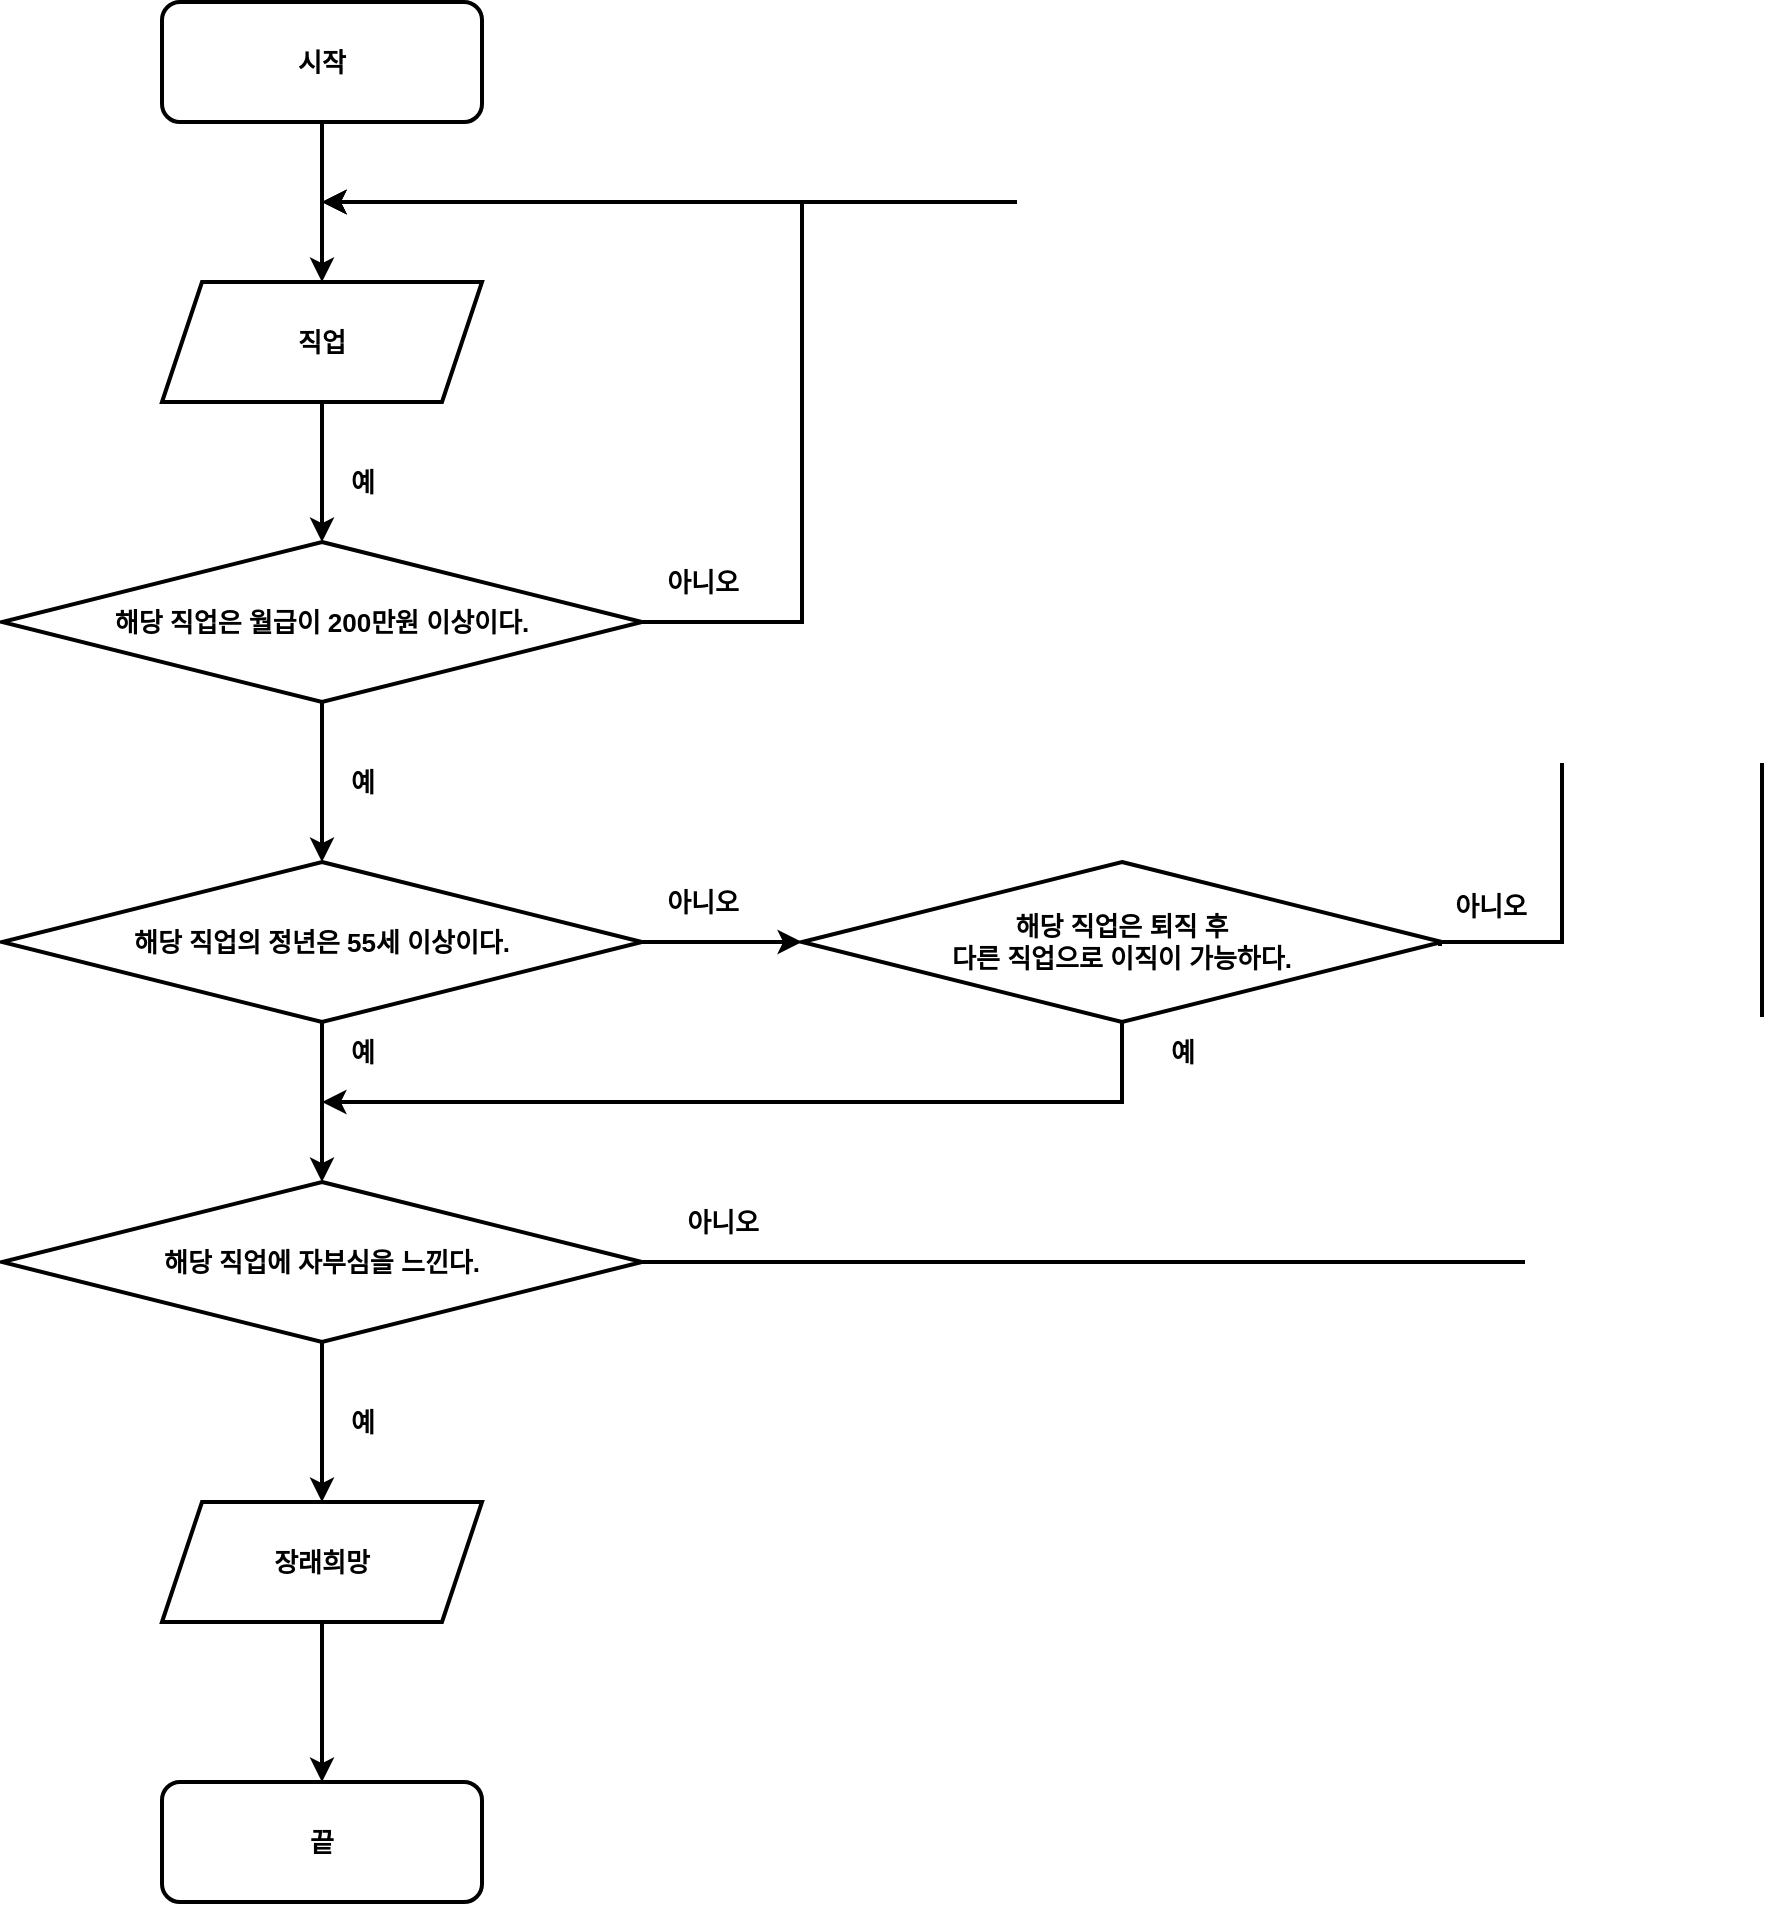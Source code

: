 <mxfile version="18.0.0" type="github">
  <diagram id="dY5NEKh69HTQG62HvOCs" name="Page-1">
    <mxGraphModel dx="1113" dy="759" grid="1" gridSize="10" guides="1" tooltips="1" connect="1" arrows="1" fold="1" page="1" pageScale="1" pageWidth="827" pageHeight="1169" math="0" shadow="0">
      <root>
        <mxCell id="0" />
        <mxCell id="1" parent="0" />
        <mxCell id="hw9l8M9zKiVp5u34tarP-13" value="" style="edgeStyle=orthogonalEdgeStyle;rounded=0;orthogonalLoop=1;jettySize=auto;html=1;strokeWidth=2;fontStyle=1;fontSize=13;" edge="1" parent="1" source="hw9l8M9zKiVp5u34tarP-1" target="hw9l8M9zKiVp5u34tarP-12">
          <mxGeometry relative="1" as="geometry" />
        </mxCell>
        <mxCell id="hw9l8M9zKiVp5u34tarP-1" value="시작" style="rounded=1;whiteSpace=wrap;html=1;strokeWidth=2;fontStyle=1;fontSize=13;" vertex="1" parent="1">
          <mxGeometry x="120" y="40" width="160" height="60" as="geometry" />
        </mxCell>
        <mxCell id="hw9l8M9zKiVp5u34tarP-11" value="" style="edgeStyle=segmentEdgeStyle;endArrow=classic;html=1;rounded=0;strokeWidth=2;fontStyle=1;fontSize=13;" edge="1" parent="1">
          <mxGeometry width="50" height="50" relative="1" as="geometry">
            <mxPoint x="360" y="350" as="sourcePoint" />
            <mxPoint x="200" y="140" as="targetPoint" />
            <Array as="points">
              <mxPoint x="440" y="350" />
              <mxPoint x="440" y="140" />
            </Array>
          </mxGeometry>
        </mxCell>
        <mxCell id="hw9l8M9zKiVp5u34tarP-16" value="" style="edgeStyle=orthogonalEdgeStyle;rounded=0;orthogonalLoop=1;jettySize=auto;html=1;strokeWidth=2;fontStyle=1;fontSize=13;" edge="1" parent="1" source="hw9l8M9zKiVp5u34tarP-12" target="hw9l8M9zKiVp5u34tarP-15">
          <mxGeometry relative="1" as="geometry" />
        </mxCell>
        <mxCell id="hw9l8M9zKiVp5u34tarP-12" value="직업" style="shape=parallelogram;perimeter=parallelogramPerimeter;whiteSpace=wrap;html=1;fixedSize=1;rounded=0;strokeWidth=2;fontStyle=1;fontSize=13;" vertex="1" parent="1">
          <mxGeometry x="120" y="180" width="160" height="60" as="geometry" />
        </mxCell>
        <mxCell id="hw9l8M9zKiVp5u34tarP-18" value="" style="edgeStyle=orthogonalEdgeStyle;rounded=0;orthogonalLoop=1;jettySize=auto;html=1;strokeWidth=2;fontStyle=1;fontSize=13;" edge="1" parent="1" source="hw9l8M9zKiVp5u34tarP-15" target="hw9l8M9zKiVp5u34tarP-17">
          <mxGeometry relative="1" as="geometry" />
        </mxCell>
        <mxCell id="hw9l8M9zKiVp5u34tarP-15" value="&lt;span style=&quot;font-size: 13px;&quot;&gt;해당 직업은 월급이 200만원 이상이다.&lt;/span&gt;" style="rhombus;whiteSpace=wrap;html=1;rounded=0;strokeWidth=2;fontStyle=1;fontSize=13;" vertex="1" parent="1">
          <mxGeometry x="40" y="310" width="320" height="80" as="geometry" />
        </mxCell>
        <mxCell id="hw9l8M9zKiVp5u34tarP-20" value="" style="edgeStyle=orthogonalEdgeStyle;rounded=0;orthogonalLoop=1;jettySize=auto;html=1;strokeWidth=2;fontStyle=1;fontSize=13;" edge="1" parent="1" source="hw9l8M9zKiVp5u34tarP-17" target="hw9l8M9zKiVp5u34tarP-19">
          <mxGeometry relative="1" as="geometry" />
        </mxCell>
        <mxCell id="hw9l8M9zKiVp5u34tarP-22" value="" style="edgeStyle=orthogonalEdgeStyle;rounded=0;orthogonalLoop=1;jettySize=auto;html=1;strokeWidth=2;fontStyle=1;fontSize=13;" edge="1" parent="1" source="hw9l8M9zKiVp5u34tarP-17" target="hw9l8M9zKiVp5u34tarP-21">
          <mxGeometry relative="1" as="geometry" />
        </mxCell>
        <mxCell id="hw9l8M9zKiVp5u34tarP-17" value="&lt;span style=&quot;font-size: 13px;&quot;&gt;해당 직업의 정년은 55세 이상이다.&lt;/span&gt;" style="rhombus;whiteSpace=wrap;html=1;rounded=0;strokeWidth=2;fontStyle=1;fontSize=13;" vertex="1" parent="1">
          <mxGeometry x="40" y="470" width="320" height="80" as="geometry" />
        </mxCell>
        <mxCell id="hw9l8M9zKiVp5u34tarP-19" value="해당 직업은 퇴직 후&lt;br&gt;다른 직업으로 이직이 가능하다." style="rhombus;whiteSpace=wrap;html=1;rounded=0;strokeWidth=2;fontStyle=1;fontSize=13;" vertex="1" parent="1">
          <mxGeometry x="440" y="470" width="320" height="80" as="geometry" />
        </mxCell>
        <mxCell id="hw9l8M9zKiVp5u34tarP-21" value="해당 직업에 자부심을 느낀다." style="rhombus;whiteSpace=wrap;html=1;rounded=0;strokeWidth=2;fontStyle=1;fontSize=13;" vertex="1" parent="1">
          <mxGeometry x="40" y="630" width="320" height="80" as="geometry" />
        </mxCell>
        <mxCell id="hw9l8M9zKiVp5u34tarP-23" value="예" style="text;strokeColor=none;fillColor=none;html=1;fontSize=13;fontStyle=1;verticalAlign=middle;align=center;rounded=0;strokeWidth=2;" vertex="1" parent="1">
          <mxGeometry x="170" y="260" width="100" height="40" as="geometry" />
        </mxCell>
        <mxCell id="hw9l8M9zKiVp5u34tarP-24" value="예" style="text;strokeColor=none;fillColor=none;html=1;fontSize=13;fontStyle=1;verticalAlign=middle;align=center;rounded=0;strokeWidth=2;" vertex="1" parent="1">
          <mxGeometry x="170" y="410" width="100" height="40" as="geometry" />
        </mxCell>
        <mxCell id="hw9l8M9zKiVp5u34tarP-25" value="예" style="text;strokeColor=none;fillColor=none;html=1;fontSize=13;fontStyle=1;verticalAlign=middle;align=center;rounded=0;strokeWidth=2;" vertex="1" parent="1">
          <mxGeometry x="170" y="545" width="100" height="40" as="geometry" />
        </mxCell>
        <mxCell id="hw9l8M9zKiVp5u34tarP-26" value="아니오" style="text;strokeColor=none;fillColor=none;html=1;fontSize=13;fontStyle=1;verticalAlign=middle;align=center;rounded=0;strokeWidth=2;" vertex="1" parent="1">
          <mxGeometry x="340" y="310" width="100" height="40" as="geometry" />
        </mxCell>
        <mxCell id="hw9l8M9zKiVp5u34tarP-27" value="아니오" style="text;strokeColor=none;fillColor=none;html=1;fontSize=13;fontStyle=1;verticalAlign=middle;align=center;rounded=0;strokeWidth=2;" vertex="1" parent="1">
          <mxGeometry x="340" y="470" width="100" height="40" as="geometry" />
        </mxCell>
        <mxCell id="hw9l8M9zKiVp5u34tarP-28" value="" style="edgeStyle=segmentEdgeStyle;endArrow=classic;html=1;rounded=0;fontSize=13;strokeWidth=2;exitX=0.25;exitY=1;exitDx=0;exitDy=0;" edge="1" parent="1" source="hw9l8M9zKiVp5u34tarP-29">
          <mxGeometry width="50" height="50" relative="1" as="geometry">
            <mxPoint x="780" y="510" as="sourcePoint" />
            <mxPoint x="200" y="140" as="targetPoint" />
            <Array as="points">
              <mxPoint x="820" y="510" />
              <mxPoint x="820" y="140" />
            </Array>
          </mxGeometry>
        </mxCell>
        <mxCell id="hw9l8M9zKiVp5u34tarP-29" value="아니오" style="text;strokeColor=none;fillColor=none;html=1;fontSize=13;fontStyle=1;verticalAlign=middle;align=center;rounded=0;strokeWidth=2;" vertex="1" parent="1">
          <mxGeometry x="734" y="472" width="100" height="40" as="geometry" />
        </mxCell>
        <mxCell id="hw9l8M9zKiVp5u34tarP-32" value="예" style="text;strokeColor=none;fillColor=none;html=1;fontSize=13;fontStyle=1;verticalAlign=middle;align=center;rounded=0;strokeWidth=2;" vertex="1" parent="1">
          <mxGeometry x="580" y="545" width="100" height="40" as="geometry" />
        </mxCell>
        <mxCell id="hw9l8M9zKiVp5u34tarP-33" value="" style="edgeStyle=segmentEdgeStyle;endArrow=classic;html=1;rounded=0;fontSize=13;strokeWidth=2;exitX=0.5;exitY=1;exitDx=0;exitDy=0;" edge="1" parent="1" source="hw9l8M9zKiVp5u34tarP-19">
          <mxGeometry width="50" height="50" relative="1" as="geometry">
            <mxPoint x="510" y="620" as="sourcePoint" />
            <mxPoint x="200" y="590" as="targetPoint" />
            <Array as="points">
              <mxPoint x="600" y="590" />
            </Array>
          </mxGeometry>
        </mxCell>
        <mxCell id="hw9l8M9zKiVp5u34tarP-34" value="" style="edgeStyle=orthogonalEdgeStyle;rounded=0;orthogonalLoop=1;jettySize=auto;html=1;strokeWidth=2;fontStyle=1;fontSize=13;" edge="1" parent="1">
          <mxGeometry relative="1" as="geometry">
            <mxPoint x="200" y="710" as="sourcePoint" />
            <mxPoint x="200" y="790.0" as="targetPoint" />
          </mxGeometry>
        </mxCell>
        <mxCell id="hw9l8M9zKiVp5u34tarP-35" value="예" style="text;strokeColor=none;fillColor=none;html=1;fontSize=13;fontStyle=1;verticalAlign=middle;align=center;rounded=0;strokeWidth=2;" vertex="1" parent="1">
          <mxGeometry x="170" y="730" width="100" height="40" as="geometry" />
        </mxCell>
        <mxCell id="hw9l8M9zKiVp5u34tarP-40" value="" style="edgeStyle=orthogonalEdgeStyle;rounded=0;orthogonalLoop=1;jettySize=auto;html=1;fontSize=13;strokeWidth=2;" edge="1" parent="1" source="hw9l8M9zKiVp5u34tarP-38" target="hw9l8M9zKiVp5u34tarP-39">
          <mxGeometry relative="1" as="geometry" />
        </mxCell>
        <mxCell id="hw9l8M9zKiVp5u34tarP-38" value="장래희망" style="shape=parallelogram;perimeter=parallelogramPerimeter;whiteSpace=wrap;html=1;fixedSize=1;rounded=0;strokeWidth=2;fontStyle=1;fontSize=13;" vertex="1" parent="1">
          <mxGeometry x="120" y="790" width="160" height="60" as="geometry" />
        </mxCell>
        <mxCell id="hw9l8M9zKiVp5u34tarP-39" value="끝" style="whiteSpace=wrap;html=1;fontSize=13;rounded=1;strokeWidth=2;fontStyle=1;" vertex="1" parent="1">
          <mxGeometry x="120" y="930" width="160" height="60" as="geometry" />
        </mxCell>
        <mxCell id="hw9l8M9zKiVp5u34tarP-41" value="" style="edgeStyle=segmentEdgeStyle;endArrow=classic;html=1;rounded=0;fontSize=13;strokeWidth=2;" edge="1" parent="1">
          <mxGeometry width="50" height="50" relative="1" as="geometry">
            <mxPoint x="360" y="670" as="sourcePoint" />
            <mxPoint x="200" y="140" as="targetPoint" />
            <Array as="points">
              <mxPoint x="920" y="670" />
              <mxPoint x="920" y="140" />
            </Array>
          </mxGeometry>
        </mxCell>
        <mxCell id="hw9l8M9zKiVp5u34tarP-42" value="아니오" style="text;strokeColor=none;fillColor=none;html=1;fontSize=13;fontStyle=1;verticalAlign=middle;align=center;rounded=0;strokeWidth=2;" vertex="1" parent="1">
          <mxGeometry x="350" y="630" width="100" height="40" as="geometry" />
        </mxCell>
      </root>
    </mxGraphModel>
  </diagram>
</mxfile>
